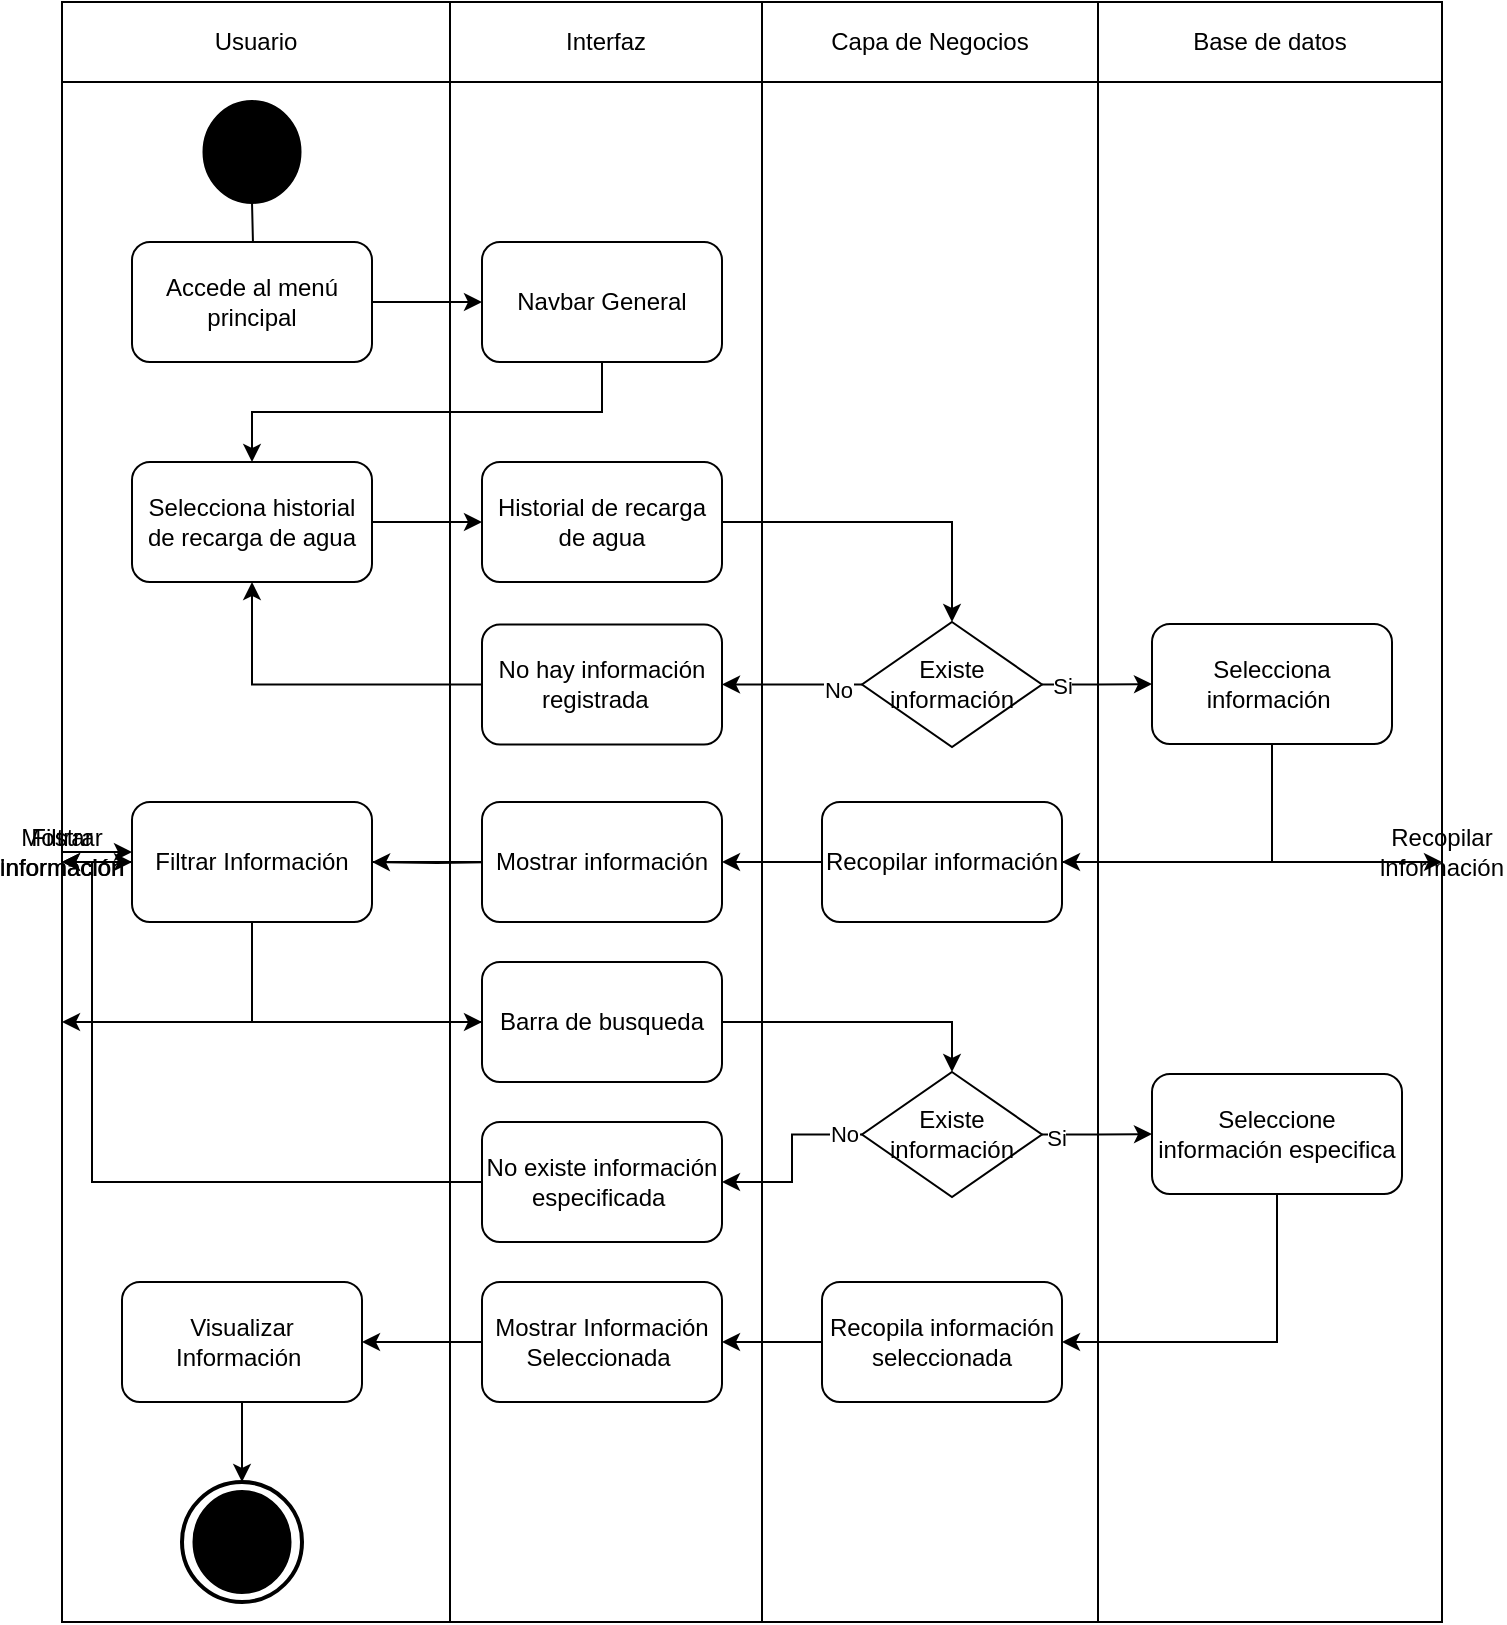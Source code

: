 <mxfile version="24.7.14">
  <diagram name="Página-1" id="bamVa_0NoXlc-tf__FN4">
    <mxGraphModel grid="1" page="1" gridSize="10" guides="1" tooltips="1" connect="1" arrows="1" fold="1" pageScale="1" pageWidth="827" pageHeight="1169" math="0" shadow="0">
      <root>
        <mxCell id="0" />
        <mxCell id="1" parent="0" />
        <mxCell id="87OqCBBtjAjnsFlcotj2-33" value="" style="shape=table;startSize=0;container=1;collapsible=0;childLayout=tableLayout;" vertex="1" parent="1">
          <mxGeometry x="30" y="50" width="690" height="810" as="geometry" />
        </mxCell>
        <mxCell id="87OqCBBtjAjnsFlcotj2-34" value="" style="shape=tableRow;horizontal=0;startSize=0;swimlaneHead=0;swimlaneBody=0;strokeColor=inherit;top=0;left=0;bottom=0;right=0;collapsible=0;dropTarget=0;fillColor=none;points=[[0,0.5],[1,0.5]];portConstraint=eastwest;" vertex="1" parent="87OqCBBtjAjnsFlcotj2-33">
          <mxGeometry width="690" height="40" as="geometry" />
        </mxCell>
        <mxCell id="87OqCBBtjAjnsFlcotj2-35" value="Usuario" style="shape=partialRectangle;html=1;whiteSpace=wrap;connectable=0;strokeColor=inherit;overflow=hidden;fillColor=none;top=0;left=0;bottom=0;right=0;pointerEvents=1;" vertex="1" parent="87OqCBBtjAjnsFlcotj2-34">
          <mxGeometry width="194" height="40" as="geometry">
            <mxRectangle width="194" height="40" as="alternateBounds" />
          </mxGeometry>
        </mxCell>
        <mxCell id="87OqCBBtjAjnsFlcotj2-36" value="Interfaz" style="shape=partialRectangle;html=1;whiteSpace=wrap;connectable=0;strokeColor=inherit;overflow=hidden;fillColor=none;top=0;left=0;bottom=0;right=0;pointerEvents=1;" vertex="1" parent="87OqCBBtjAjnsFlcotj2-34">
          <mxGeometry x="194" width="156" height="40" as="geometry">
            <mxRectangle width="156" height="40" as="alternateBounds" />
          </mxGeometry>
        </mxCell>
        <mxCell id="87OqCBBtjAjnsFlcotj2-37" value="Capa de Negocios" style="shape=partialRectangle;html=1;whiteSpace=wrap;connectable=0;strokeColor=inherit;overflow=hidden;fillColor=none;top=0;left=0;bottom=0;right=0;pointerEvents=1;" vertex="1" parent="87OqCBBtjAjnsFlcotj2-34">
          <mxGeometry x="350" width="168" height="40" as="geometry">
            <mxRectangle width="168" height="40" as="alternateBounds" />
          </mxGeometry>
        </mxCell>
        <mxCell id="87OqCBBtjAjnsFlcotj2-38" value="Base de datos" style="shape=partialRectangle;html=1;whiteSpace=wrap;connectable=0;strokeColor=inherit;overflow=hidden;fillColor=none;top=0;left=0;bottom=0;right=0;pointerEvents=1;" vertex="1" parent="87OqCBBtjAjnsFlcotj2-34">
          <mxGeometry x="518" width="172" height="40" as="geometry">
            <mxRectangle width="172" height="40" as="alternateBounds" />
          </mxGeometry>
        </mxCell>
        <mxCell id="87OqCBBtjAjnsFlcotj2-39" value="" style="shape=tableRow;horizontal=0;startSize=0;swimlaneHead=0;swimlaneBody=0;strokeColor=inherit;top=0;left=0;bottom=0;right=0;collapsible=0;dropTarget=0;fillColor=none;points=[[0,0.5],[1,0.5]];portConstraint=eastwest;" vertex="1" parent="87OqCBBtjAjnsFlcotj2-33">
          <mxGeometry y="40" width="690" height="770" as="geometry" />
        </mxCell>
        <mxCell id="87OqCBBtjAjnsFlcotj2-40" value="" style="shape=partialRectangle;html=1;whiteSpace=wrap;connectable=0;strokeColor=inherit;overflow=hidden;fillColor=none;top=0;left=0;bottom=0;right=0;pointerEvents=1;" vertex="1" parent="87OqCBBtjAjnsFlcotj2-39">
          <mxGeometry width="194" height="770" as="geometry">
            <mxRectangle width="194" height="770" as="alternateBounds" />
          </mxGeometry>
        </mxCell>
        <mxCell id="87OqCBBtjAjnsFlcotj2-41" value="" style="shape=partialRectangle;html=1;whiteSpace=wrap;connectable=0;strokeColor=inherit;overflow=hidden;fillColor=none;top=0;left=0;bottom=0;right=0;pointerEvents=1;" vertex="1" parent="87OqCBBtjAjnsFlcotj2-39">
          <mxGeometry x="194" width="156" height="770" as="geometry">
            <mxRectangle width="156" height="770" as="alternateBounds" />
          </mxGeometry>
        </mxCell>
        <mxCell id="87OqCBBtjAjnsFlcotj2-42" value="" style="shape=partialRectangle;html=1;whiteSpace=wrap;connectable=0;strokeColor=inherit;overflow=hidden;fillColor=none;top=0;left=0;bottom=0;right=0;pointerEvents=1;" vertex="1" parent="87OqCBBtjAjnsFlcotj2-39">
          <mxGeometry x="350" width="168" height="770" as="geometry">
            <mxRectangle width="168" height="770" as="alternateBounds" />
          </mxGeometry>
        </mxCell>
        <mxCell id="87OqCBBtjAjnsFlcotj2-43" value="" style="shape=partialRectangle;html=1;whiteSpace=wrap;connectable=0;strokeColor=inherit;overflow=hidden;fillColor=none;top=0;left=0;bottom=0;right=0;pointerEvents=1;" vertex="1" parent="87OqCBBtjAjnsFlcotj2-39">
          <mxGeometry x="518" width="172" height="770" as="geometry">
            <mxRectangle width="172" height="770" as="alternateBounds" />
          </mxGeometry>
        </mxCell>
        <mxCell id="87OqCBBtjAjnsFlcotj2-67" value="Recopilar información" style="rounded=1;whiteSpace=wrap;html=1;" vertex="1" parent="87OqCBBtjAjnsFlcotj2-39">
          <mxGeometry x="690" height="770" as="geometry">
            <mxRectangle width="NaN" height="770" as="alternateBounds" />
          </mxGeometry>
        </mxCell>
        <mxCell id="87OqCBBtjAjnsFlcotj2-71" value="Mostrar información" style="rounded=1;whiteSpace=wrap;html=1;" vertex="1" parent="87OqCBBtjAjnsFlcotj2-39">
          <mxGeometry height="770" as="geometry">
            <mxRectangle width="NaN" height="770" as="alternateBounds" />
          </mxGeometry>
        </mxCell>
        <mxCell id="87OqCBBtjAjnsFlcotj2-75" value="Filtrar Información" style="rounded=1;whiteSpace=wrap;html=1;" vertex="1" parent="87OqCBBtjAjnsFlcotj2-39">
          <mxGeometry height="770" as="geometry">
            <mxRectangle width="NaN" height="770" as="alternateBounds" />
          </mxGeometry>
        </mxCell>
        <mxCell id="87OqCBBtjAjnsFlcotj2-80" value="" style="rhombus;whiteSpace=wrap;html=1;rounded=1;" vertex="1" parent="87OqCBBtjAjnsFlcotj2-39">
          <mxGeometry height="770" as="geometry">
            <mxRectangle width="NaN" height="770" as="alternateBounds" />
          </mxGeometry>
        </mxCell>
        <mxCell id="87OqCBBtjAjnsFlcotj2-46" style="edgeStyle=orthogonalEdgeStyle;rounded=0;orthogonalLoop=1;jettySize=auto;html=1;exitX=0.5;exitY=1;exitDx=0;exitDy=0;exitPerimeter=0;" edge="1" parent="1" target="87OqCBBtjAjnsFlcotj2-45">
          <mxGeometry relative="1" as="geometry">
            <mxPoint x="125" y="150" as="sourcePoint" />
          </mxGeometry>
        </mxCell>
        <mxCell id="87OqCBBtjAjnsFlcotj2-48" style="edgeStyle=orthogonalEdgeStyle;rounded=0;orthogonalLoop=1;jettySize=auto;html=1;exitX=1;exitY=0.5;exitDx=0;exitDy=0;" edge="1" parent="1" source="87OqCBBtjAjnsFlcotj2-45" target="87OqCBBtjAjnsFlcotj2-47">
          <mxGeometry relative="1" as="geometry" />
        </mxCell>
        <mxCell id="87OqCBBtjAjnsFlcotj2-45" value="Accede al menú principal" style="rounded=1;whiteSpace=wrap;html=1;" vertex="1" parent="1">
          <mxGeometry x="65" y="170" width="120" height="60" as="geometry" />
        </mxCell>
        <mxCell id="87OqCBBtjAjnsFlcotj2-50" style="edgeStyle=orthogonalEdgeStyle;rounded=0;orthogonalLoop=1;jettySize=auto;html=1;exitX=0.5;exitY=1;exitDx=0;exitDy=0;entryX=0.5;entryY=0;entryDx=0;entryDy=0;" edge="1" parent="1" source="87OqCBBtjAjnsFlcotj2-47" target="87OqCBBtjAjnsFlcotj2-49">
          <mxGeometry relative="1" as="geometry" />
        </mxCell>
        <mxCell id="87OqCBBtjAjnsFlcotj2-47" value="Navbar General" style="rounded=1;whiteSpace=wrap;html=1;" vertex="1" parent="1">
          <mxGeometry x="240" y="170" width="120" height="60" as="geometry" />
        </mxCell>
        <mxCell id="87OqCBBtjAjnsFlcotj2-52" style="edgeStyle=orthogonalEdgeStyle;rounded=0;orthogonalLoop=1;jettySize=auto;html=1;exitX=1;exitY=0.5;exitDx=0;exitDy=0;entryX=0;entryY=0.5;entryDx=0;entryDy=0;" edge="1" parent="1" source="87OqCBBtjAjnsFlcotj2-49" target="87OqCBBtjAjnsFlcotj2-51">
          <mxGeometry relative="1" as="geometry" />
        </mxCell>
        <mxCell id="87OqCBBtjAjnsFlcotj2-49" value="Selecciona historial de recarga de agua" style="rounded=1;whiteSpace=wrap;html=1;" vertex="1" parent="1">
          <mxGeometry x="65" y="280" width="120" height="60" as="geometry" />
        </mxCell>
        <mxCell id="87OqCBBtjAjnsFlcotj2-54" style="edgeStyle=orthogonalEdgeStyle;rounded=0;orthogonalLoop=1;jettySize=auto;html=1;exitX=1;exitY=0.5;exitDx=0;exitDy=0;entryX=0.5;entryY=0;entryDx=0;entryDy=0;" edge="1" parent="1" source="87OqCBBtjAjnsFlcotj2-51" target="87OqCBBtjAjnsFlcotj2-53">
          <mxGeometry relative="1" as="geometry" />
        </mxCell>
        <mxCell id="87OqCBBtjAjnsFlcotj2-51" value="Historial de recarga de agua" style="rounded=1;whiteSpace=wrap;html=1;" vertex="1" parent="1">
          <mxGeometry x="240" y="280" width="120" height="60" as="geometry" />
        </mxCell>
        <mxCell id="87OqCBBtjAjnsFlcotj2-57" style="edgeStyle=orthogonalEdgeStyle;rounded=0;orthogonalLoop=1;jettySize=auto;html=1;exitX=0;exitY=0.5;exitDx=0;exitDy=0;" edge="1" parent="1" source="87OqCBBtjAjnsFlcotj2-53" target="87OqCBBtjAjnsFlcotj2-56">
          <mxGeometry relative="1" as="geometry" />
        </mxCell>
        <mxCell id="87OqCBBtjAjnsFlcotj2-58" value="No" style="edgeLabel;html=1;align=center;verticalAlign=middle;resizable=0;points=[];" vertex="1" connectable="0" parent="87OqCBBtjAjnsFlcotj2-57">
          <mxGeometry x="-0.657" y="2" relative="1" as="geometry">
            <mxPoint as="offset" />
          </mxGeometry>
        </mxCell>
        <mxCell id="87OqCBBtjAjnsFlcotj2-61" style="edgeStyle=orthogonalEdgeStyle;rounded=0;orthogonalLoop=1;jettySize=auto;html=1;exitX=1;exitY=0.5;exitDx=0;exitDy=0;entryX=0;entryY=0.5;entryDx=0;entryDy=0;" edge="1" parent="1" source="87OqCBBtjAjnsFlcotj2-53" target="87OqCBBtjAjnsFlcotj2-60">
          <mxGeometry relative="1" as="geometry" />
        </mxCell>
        <mxCell id="87OqCBBtjAjnsFlcotj2-62" value="Si" style="edgeLabel;html=1;align=center;verticalAlign=middle;resizable=0;points=[];" vertex="1" connectable="0" parent="87OqCBBtjAjnsFlcotj2-61">
          <mxGeometry x="-0.24" y="-1" relative="1" as="geometry">
            <mxPoint x="-11" y="-1" as="offset" />
          </mxGeometry>
        </mxCell>
        <mxCell id="87OqCBBtjAjnsFlcotj2-53" value="&lt;font style=&quot;font-size: 12px;&quot;&gt;Existe información&lt;/font&gt;" style="rhombus;whiteSpace=wrap;html=1;" vertex="1" parent="1">
          <mxGeometry x="430" y="360" width="90" height="62.5" as="geometry" />
        </mxCell>
        <mxCell id="87OqCBBtjAjnsFlcotj2-59" style="edgeStyle=orthogonalEdgeStyle;rounded=0;orthogonalLoop=1;jettySize=auto;html=1;entryX=0.5;entryY=1;entryDx=0;entryDy=0;" edge="1" parent="1" source="87OqCBBtjAjnsFlcotj2-56" target="87OqCBBtjAjnsFlcotj2-49">
          <mxGeometry relative="1" as="geometry" />
        </mxCell>
        <mxCell id="87OqCBBtjAjnsFlcotj2-56" value="No hay información registrada&amp;nbsp;&amp;nbsp;" style="rounded=1;whiteSpace=wrap;html=1;" vertex="1" parent="1">
          <mxGeometry x="240" y="361.25" width="120" height="60" as="geometry" />
        </mxCell>
        <mxCell id="87OqCBBtjAjnsFlcotj2-64" style="edgeStyle=orthogonalEdgeStyle;rounded=0;orthogonalLoop=1;jettySize=auto;html=1;exitX=0.5;exitY=1;exitDx=0;exitDy=0;entryX=1;entryY=0.5;entryDx=0;entryDy=0;" edge="1" parent="1" source="87OqCBBtjAjnsFlcotj2-60" target="87OqCBBtjAjnsFlcotj2-63">
          <mxGeometry relative="1" as="geometry" />
        </mxCell>
        <mxCell id="87OqCBBtjAjnsFlcotj2-60" value="Selecciona información&amp;nbsp;" style="rounded=1;whiteSpace=wrap;html=1;" vertex="1" parent="1">
          <mxGeometry x="575" y="361" width="120" height="60" as="geometry" />
        </mxCell>
        <mxCell id="87OqCBBtjAjnsFlcotj2-68" value="" style="edgeStyle=orthogonalEdgeStyle;rounded=0;orthogonalLoop=1;jettySize=auto;html=1;" edge="1" parent="1" source="87OqCBBtjAjnsFlcotj2-63" target="87OqCBBtjAjnsFlcotj2-67">
          <mxGeometry relative="1" as="geometry" />
        </mxCell>
        <mxCell id="87OqCBBtjAjnsFlcotj2-70" value="" style="edgeStyle=orthogonalEdgeStyle;rounded=0;orthogonalLoop=1;jettySize=auto;html=1;" edge="1" parent="1" source="87OqCBBtjAjnsFlcotj2-63" target="87OqCBBtjAjnsFlcotj2-69">
          <mxGeometry relative="1" as="geometry" />
        </mxCell>
        <mxCell id="87OqCBBtjAjnsFlcotj2-63" value="Recopilar información" style="rounded=1;whiteSpace=wrap;html=1;" vertex="1" parent="1">
          <mxGeometry x="410" y="450" width="120" height="60" as="geometry" />
        </mxCell>
        <mxCell id="87OqCBBtjAjnsFlcotj2-72" value="" style="edgeStyle=orthogonalEdgeStyle;rounded=0;orthogonalLoop=1;jettySize=auto;html=1;" edge="1" parent="1" source="87OqCBBtjAjnsFlcotj2-69" target="87OqCBBtjAjnsFlcotj2-71">
          <mxGeometry relative="1" as="geometry" />
        </mxCell>
        <mxCell id="87OqCBBtjAjnsFlcotj2-74" value="" style="edgeStyle=orthogonalEdgeStyle;rounded=0;orthogonalLoop=1;jettySize=auto;html=1;" edge="1" parent="1" target="87OqCBBtjAjnsFlcotj2-73">
          <mxGeometry relative="1" as="geometry">
            <mxPoint x="250" y="480" as="sourcePoint" />
          </mxGeometry>
        </mxCell>
        <mxCell id="87OqCBBtjAjnsFlcotj2-69" value="Mostrar información" style="rounded=1;whiteSpace=wrap;html=1;" vertex="1" parent="1">
          <mxGeometry x="240" y="450" width="120" height="60" as="geometry" />
        </mxCell>
        <mxCell id="87OqCBBtjAjnsFlcotj2-76" value="" style="edgeStyle=orthogonalEdgeStyle;rounded=0;orthogonalLoop=1;jettySize=auto;html=1;" edge="1" parent="1" source="87OqCBBtjAjnsFlcotj2-73" target="87OqCBBtjAjnsFlcotj2-75">
          <mxGeometry relative="1" as="geometry" />
        </mxCell>
        <mxCell id="87OqCBBtjAjnsFlcotj2-79" style="edgeStyle=orthogonalEdgeStyle;rounded=0;orthogonalLoop=1;jettySize=auto;html=1;exitX=0.5;exitY=1;exitDx=0;exitDy=0;entryX=0;entryY=0.5;entryDx=0;entryDy=0;" edge="1" parent="1" source="87OqCBBtjAjnsFlcotj2-73" target="87OqCBBtjAjnsFlcotj2-77">
          <mxGeometry relative="1" as="geometry" />
        </mxCell>
        <mxCell id="87OqCBBtjAjnsFlcotj2-73" value="Filtrar Información" style="rounded=1;whiteSpace=wrap;html=1;" vertex="1" parent="1">
          <mxGeometry x="65" y="450" width="120" height="60" as="geometry" />
        </mxCell>
        <mxCell id="87OqCBBtjAjnsFlcotj2-81" value="" style="edgeStyle=orthogonalEdgeStyle;rounded=0;orthogonalLoop=1;jettySize=auto;html=1;" edge="1" parent="1" source="87OqCBBtjAjnsFlcotj2-77" target="87OqCBBtjAjnsFlcotj2-80">
          <mxGeometry relative="1" as="geometry" />
        </mxCell>
        <mxCell id="87OqCBBtjAjnsFlcotj2-85" style="edgeStyle=orthogonalEdgeStyle;rounded=0;orthogonalLoop=1;jettySize=auto;html=1;exitX=1;exitY=0.5;exitDx=0;exitDy=0;entryX=0.5;entryY=0;entryDx=0;entryDy=0;" edge="1" parent="1" source="87OqCBBtjAjnsFlcotj2-77" target="87OqCBBtjAjnsFlcotj2-84">
          <mxGeometry relative="1" as="geometry" />
        </mxCell>
        <mxCell id="87OqCBBtjAjnsFlcotj2-77" value="Barra de busqueda" style="rounded=1;whiteSpace=wrap;html=1;" vertex="1" parent="1">
          <mxGeometry x="240" y="530" width="120" height="60" as="geometry" />
        </mxCell>
        <mxCell id="87OqCBBtjAjnsFlcotj2-92" style="edgeStyle=orthogonalEdgeStyle;rounded=0;orthogonalLoop=1;jettySize=auto;html=1;exitX=0;exitY=0.5;exitDx=0;exitDy=0;entryX=1;entryY=0.5;entryDx=0;entryDy=0;" edge="1" parent="1" source="87OqCBBtjAjnsFlcotj2-84" target="87OqCBBtjAjnsFlcotj2-91">
          <mxGeometry relative="1" as="geometry" />
        </mxCell>
        <mxCell id="87OqCBBtjAjnsFlcotj2-93" value="No" style="edgeLabel;html=1;align=center;verticalAlign=middle;resizable=0;points=[];" vertex="1" connectable="0" parent="87OqCBBtjAjnsFlcotj2-92">
          <mxGeometry x="-0.807" y="-1" relative="1" as="geometry">
            <mxPoint as="offset" />
          </mxGeometry>
        </mxCell>
        <mxCell id="87OqCBBtjAjnsFlcotj2-98" style="edgeStyle=orthogonalEdgeStyle;rounded=0;orthogonalLoop=1;jettySize=auto;html=1;exitX=1;exitY=0.5;exitDx=0;exitDy=0;entryX=0;entryY=0.5;entryDx=0;entryDy=0;" edge="1" parent="1" source="87OqCBBtjAjnsFlcotj2-84" target="87OqCBBtjAjnsFlcotj2-97">
          <mxGeometry relative="1" as="geometry" />
        </mxCell>
        <mxCell id="87OqCBBtjAjnsFlcotj2-99" value="Si" style="edgeLabel;html=1;align=center;verticalAlign=middle;resizable=0;points=[];" vertex="1" connectable="0" parent="87OqCBBtjAjnsFlcotj2-98">
          <mxGeometry x="-0.747" y="-1" relative="1" as="geometry">
            <mxPoint as="offset" />
          </mxGeometry>
        </mxCell>
        <mxCell id="87OqCBBtjAjnsFlcotj2-84" value="&lt;font style=&quot;font-size: 12px;&quot;&gt;Existe información&lt;/font&gt;" style="rhombus;whiteSpace=wrap;html=1;" vertex="1" parent="1">
          <mxGeometry x="430" y="585" width="90" height="62.5" as="geometry" />
        </mxCell>
        <mxCell id="87OqCBBtjAjnsFlcotj2-94" style="edgeStyle=orthogonalEdgeStyle;rounded=0;orthogonalLoop=1;jettySize=auto;html=1;exitX=0;exitY=0.5;exitDx=0;exitDy=0;entryX=0;entryY=0.5;entryDx=0;entryDy=0;" edge="1" parent="1" source="87OqCBBtjAjnsFlcotj2-91" target="87OqCBBtjAjnsFlcotj2-73">
          <mxGeometry relative="1" as="geometry" />
        </mxCell>
        <mxCell id="87OqCBBtjAjnsFlcotj2-91" value="No existe información especificada&amp;nbsp;" style="rounded=1;whiteSpace=wrap;html=1;" vertex="1" parent="1">
          <mxGeometry x="240" y="610" width="120" height="60" as="geometry" />
        </mxCell>
        <mxCell id="87OqCBBtjAjnsFlcotj2-95" value="" style="strokeWidth=2;html=1;shape=mxgraph.flowchart.start_2;whiteSpace=wrap;fillColor=#000000;" vertex="1" parent="1">
          <mxGeometry x="101.25" y="100" width="47.5" height="50" as="geometry" />
        </mxCell>
        <mxCell id="87OqCBBtjAjnsFlcotj2-101" style="edgeStyle=orthogonalEdgeStyle;rounded=0;orthogonalLoop=1;jettySize=auto;html=1;exitX=0.5;exitY=1;exitDx=0;exitDy=0;entryX=1;entryY=0.5;entryDx=0;entryDy=0;" edge="1" parent="1" source="87OqCBBtjAjnsFlcotj2-97" target="87OqCBBtjAjnsFlcotj2-100">
          <mxGeometry relative="1" as="geometry" />
        </mxCell>
        <mxCell id="87OqCBBtjAjnsFlcotj2-97" value="Seleccione información especifica" style="rounded=1;whiteSpace=wrap;html=1;" vertex="1" parent="1">
          <mxGeometry x="575" y="586" width="125" height="60" as="geometry" />
        </mxCell>
        <mxCell id="87OqCBBtjAjnsFlcotj2-103" style="edgeStyle=orthogonalEdgeStyle;rounded=0;orthogonalLoop=1;jettySize=auto;html=1;exitX=0;exitY=0.5;exitDx=0;exitDy=0;entryX=1;entryY=0.5;entryDx=0;entryDy=0;" edge="1" parent="1" source="87OqCBBtjAjnsFlcotj2-100" target="87OqCBBtjAjnsFlcotj2-102">
          <mxGeometry relative="1" as="geometry" />
        </mxCell>
        <mxCell id="87OqCBBtjAjnsFlcotj2-100" value="Recopila información seleccionada" style="rounded=1;whiteSpace=wrap;html=1;" vertex="1" parent="1">
          <mxGeometry x="410" y="690" width="120" height="60" as="geometry" />
        </mxCell>
        <mxCell id="87OqCBBtjAjnsFlcotj2-105" style="edgeStyle=orthogonalEdgeStyle;rounded=0;orthogonalLoop=1;jettySize=auto;html=1;exitX=0;exitY=0.5;exitDx=0;exitDy=0;entryX=1;entryY=0.5;entryDx=0;entryDy=0;" edge="1" parent="1" source="87OqCBBtjAjnsFlcotj2-102" target="87OqCBBtjAjnsFlcotj2-104">
          <mxGeometry relative="1" as="geometry" />
        </mxCell>
        <mxCell id="87OqCBBtjAjnsFlcotj2-102" value="Mostrar Información Seleccionada&amp;nbsp;" style="rounded=1;whiteSpace=wrap;html=1;" vertex="1" parent="1">
          <mxGeometry x="240" y="690" width="120" height="60" as="geometry" />
        </mxCell>
        <mxCell id="87OqCBBtjAjnsFlcotj2-104" value="Visualizar Información&amp;nbsp;" style="rounded=1;whiteSpace=wrap;html=1;" vertex="1" parent="1">
          <mxGeometry x="60" y="690" width="120" height="60" as="geometry" />
        </mxCell>
        <mxCell id="87OqCBBtjAjnsFlcotj2-106" value="" style="strokeWidth=2;html=1;shape=mxgraph.flowchart.start_2;whiteSpace=wrap;" vertex="1" parent="1">
          <mxGeometry x="90" y="790" width="60" height="60" as="geometry" />
        </mxCell>
        <mxCell id="87OqCBBtjAjnsFlcotj2-108" value="" style="strokeWidth=2;html=1;shape=mxgraph.flowchart.start_2;whiteSpace=wrap;fillColor=#000000;" vertex="1" parent="1">
          <mxGeometry x="96.25" y="795" width="47.5" height="50" as="geometry" />
        </mxCell>
        <mxCell id="87OqCBBtjAjnsFlcotj2-109" style="edgeStyle=orthogonalEdgeStyle;rounded=0;orthogonalLoop=1;jettySize=auto;html=1;exitX=0.5;exitY=1;exitDx=0;exitDy=0;entryX=0.5;entryY=0;entryDx=0;entryDy=0;entryPerimeter=0;" edge="1" parent="1" source="87OqCBBtjAjnsFlcotj2-104" target="87OqCBBtjAjnsFlcotj2-106">
          <mxGeometry relative="1" as="geometry" />
        </mxCell>
        <mxCell id="YqmXizSeU79cIHMASAOV-1" value="" style="edgeStyle=orthogonalEdgeStyle;rounded=0;orthogonalLoop=1;jettySize=auto;html=1;" edge="1" parent="1" source="87OqCBBtjAjnsFlcotj2-75" target="87OqCBBtjAjnsFlcotj2-73">
          <mxGeometry relative="1" as="geometry" />
        </mxCell>
      </root>
    </mxGraphModel>
  </diagram>
</mxfile>
